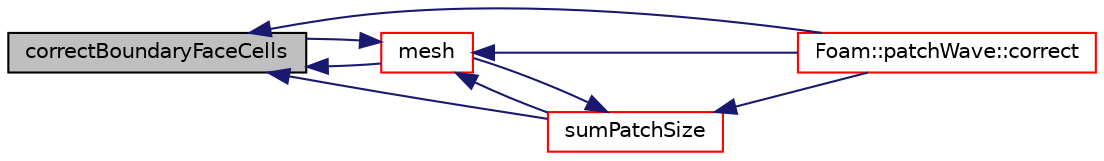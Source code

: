 digraph "correctBoundaryFaceCells"
{
  bgcolor="transparent";
  edge [fontname="Helvetica",fontsize="10",labelfontname="Helvetica",labelfontsize="10"];
  node [fontname="Helvetica",fontsize="10",shape=record];
  rankdir="LR";
  Node756 [label="correctBoundaryFaceCells",height=0.2,width=0.4,color="black", fillcolor="grey75", style="filled", fontcolor="black"];
  Node756 -> Node757 [dir="back",color="midnightblue",fontsize="10",style="solid",fontname="Helvetica"];
  Node757 [label="Foam::patchWave::correct",height=0.2,width=0.4,color="red",URL="$a26097.html#a3ae44b28050c3aa494c1d8e18cf618c1",tooltip="Correct for mesh geom/topo changes. "];
  Node756 -> Node759 [dir="back",color="midnightblue",fontsize="10",style="solid",fontname="Helvetica"];
  Node759 [label="mesh",height=0.2,width=0.4,color="red",URL="$a26089.html#ae78c91f8ff731c07ccc4351d9fe861ba",tooltip="Access mesh. "];
  Node759 -> Node757 [dir="back",color="midnightblue",fontsize="10",style="solid",fontname="Helvetica"];
  Node759 -> Node756 [dir="back",color="midnightblue",fontsize="10",style="solid",fontname="Helvetica"];
  Node759 -> Node765 [dir="back",color="midnightblue",fontsize="10",style="solid",fontname="Helvetica"];
  Node765 [label="sumPatchSize",height=0.2,width=0.4,color="red",URL="$a26089.html#a1368fbba0d932ccedb4b2a8e41b9791c",tooltip="Sum of patch sizes (out of supplied subset of patches). "];
  Node765 -> Node757 [dir="back",color="midnightblue",fontsize="10",style="solid",fontname="Helvetica"];
  Node765 -> Node759 [dir="back",color="midnightblue",fontsize="10",style="solid",fontname="Helvetica"];
  Node756 -> Node765 [dir="back",color="midnightblue",fontsize="10",style="solid",fontname="Helvetica"];
}
